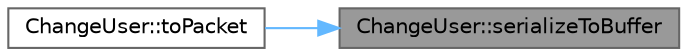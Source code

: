 digraph "ChangeUser::serializeToBuffer"
{
 // INTERACTIVE_SVG=YES
 // LATEX_PDF_SIZE
  bgcolor="transparent";
  edge [fontname=Helvetica,fontsize=10,labelfontname=Helvetica,labelfontsize=10];
  node [fontname=Helvetica,fontsize=10,shape=box,height=0.2,width=0.4];
  rankdir="RL";
  Node1 [id="Node000001",label="ChangeUser::serializeToBuffer",height=0.2,width=0.4,color="gray40", fillcolor="grey60", style="filled", fontcolor="black",tooltip=" "];
  Node1 -> Node2 [id="edge1_Node000001_Node000002",dir="back",color="steelblue1",style="solid",tooltip=" "];
  Node2 [id="Node000002",label="ChangeUser::toPacket",height=0.2,width=0.4,color="grey40", fillcolor="white", style="filled",URL="$d5/d40/a00672_a159a540a60bdf23c3f2306f32a72621c.html#a159a540a60bdf23c3f2306f32a72621c",tooltip=" "];
}
